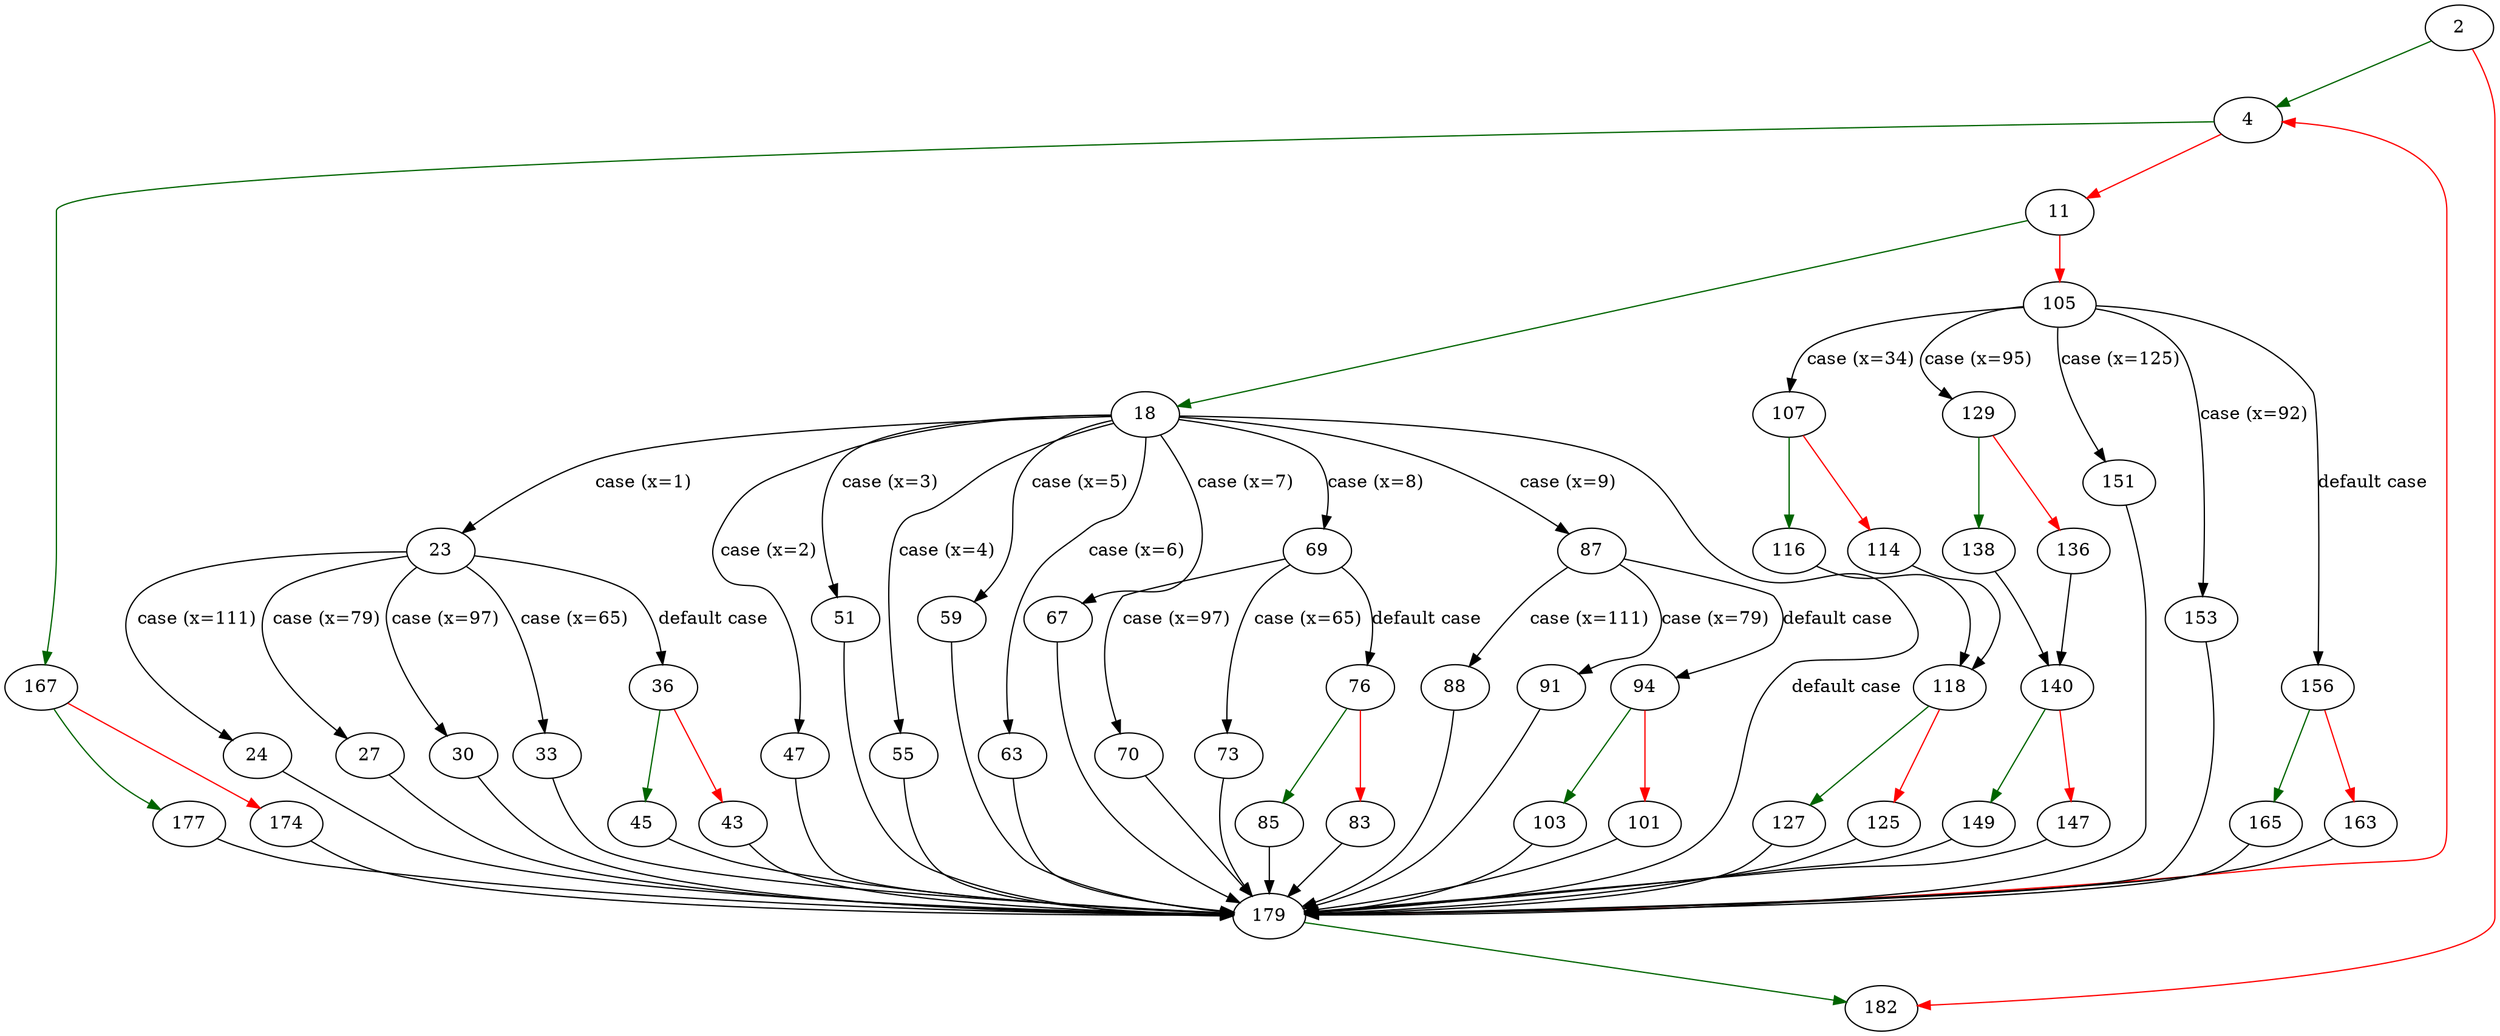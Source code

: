 strict digraph "print_field" {
	// Node definitions.
	2 [entry=true];
	4;
	182;
	167;
	11;
	18;
	105;
	23;
	47;
	51;
	55;
	59;
	63;
	67;
	69;
	87;
	179;
	24;
	27;
	30;
	33;
	36;
	45;
	43;
	70;
	73;
	76;
	85;
	83;
	88;
	91;
	94;
	103;
	101;
	107;
	129;
	151;
	153;
	156;
	116;
	114;
	118;
	127;
	125;
	138;
	136;
	140;
	149;
	147;
	165;
	163;
	177;
	174;

	// Edge definitions.
	2 -> 4 [
		color=darkgreen
		cond=true
	];
	2 -> 182 [
		color=red
		cond=false
	];
	4 -> 167 [
		color=darkgreen
		cond=true
	];
	4 -> 11 [
		color=red
		cond=false
	];
	167 -> 177 [
		color=darkgreen
		cond=true
	];
	167 -> 174 [
		color=red
		cond=false
	];
	11 -> 18 [
		color=darkgreen
		cond=true
	];
	11 -> 105 [
		color=red
		cond=false
	];
	18 -> 23 [
		cond="case (x=1)"
		label="case (x=1)"
	];
	18 -> 47 [
		cond="case (x=2)"
		label="case (x=2)"
	];
	18 -> 51 [
		cond="case (x=3)"
		label="case (x=3)"
	];
	18 -> 55 [
		cond="case (x=4)"
		label="case (x=4)"
	];
	18 -> 59 [
		cond="case (x=5)"
		label="case (x=5)"
	];
	18 -> 63 [
		cond="case (x=6)"
		label="case (x=6)"
	];
	18 -> 67 [
		cond="case (x=7)"
		label="case (x=7)"
	];
	18 -> 69 [
		cond="case (x=8)"
		label="case (x=8)"
	];
	18 -> 87 [
		cond="case (x=9)"
		label="case (x=9)"
	];
	18 -> 179 [
		cond="default case"
		label="default case"
	];
	105 -> 107 [
		cond="case (x=34)"
		label="case (x=34)"
	];
	105 -> 129 [
		cond="case (x=95)"
		label="case (x=95)"
	];
	105 -> 151 [
		cond="case (x=125)"
		label="case (x=125)"
	];
	105 -> 153 [
		cond="case (x=92)"
		label="case (x=92)"
	];
	105 -> 156 [
		cond="default case"
		label="default case"
	];
	23 -> 24 [
		cond="case (x=111)"
		label="case (x=111)"
	];
	23 -> 27 [
		cond="case (x=79)"
		label="case (x=79)"
	];
	23 -> 30 [
		cond="case (x=97)"
		label="case (x=97)"
	];
	23 -> 33 [
		cond="case (x=65)"
		label="case (x=65)"
	];
	23 -> 36 [
		cond="default case"
		label="default case"
	];
	47 -> 179;
	51 -> 179;
	55 -> 179;
	59 -> 179;
	63 -> 179;
	67 -> 179;
	69 -> 70 [
		cond="case (x=97)"
		label="case (x=97)"
	];
	69 -> 73 [
		cond="case (x=65)"
		label="case (x=65)"
	];
	69 -> 76 [
		cond="default case"
		label="default case"
	];
	87 -> 88 [
		cond="case (x=111)"
		label="case (x=111)"
	];
	87 -> 91 [
		cond="case (x=79)"
		label="case (x=79)"
	];
	87 -> 94 [
		cond="default case"
		label="default case"
	];
	179 -> 4 [
		color=red
		cond=false
	];
	179 -> 182 [
		color=darkgreen
		cond=true
	];
	24 -> 179;
	27 -> 179;
	30 -> 179;
	33 -> 179;
	36 -> 45 [
		color=darkgreen
		cond=true
	];
	36 -> 43 [
		color=red
		cond=false
	];
	45 -> 179;
	43 -> 179;
	70 -> 179;
	73 -> 179;
	76 -> 85 [
		color=darkgreen
		cond=true
	];
	76 -> 83 [
		color=red
		cond=false
	];
	85 -> 179;
	83 -> 179;
	88 -> 179;
	91 -> 179;
	94 -> 103 [
		color=darkgreen
		cond=true
	];
	94 -> 101 [
		color=red
		cond=false
	];
	103 -> 179;
	101 -> 179;
	107 -> 116 [
		color=darkgreen
		cond=true
	];
	107 -> 114 [
		color=red
		cond=false
	];
	129 -> 138 [
		color=darkgreen
		cond=true
	];
	129 -> 136 [
		color=red
		cond=false
	];
	151 -> 179;
	153 -> 179;
	156 -> 165 [
		color=darkgreen
		cond=true
	];
	156 -> 163 [
		color=red
		cond=false
	];
	116 -> 118;
	114 -> 118;
	118 -> 127 [
		color=darkgreen
		cond=true
	];
	118 -> 125 [
		color=red
		cond=false
	];
	127 -> 179;
	125 -> 179;
	138 -> 140;
	136 -> 140;
	140 -> 149 [
		color=darkgreen
		cond=true
	];
	140 -> 147 [
		color=red
		cond=false
	];
	149 -> 179;
	147 -> 179;
	165 -> 179;
	163 -> 179;
	177 -> 179;
	174 -> 179;
}